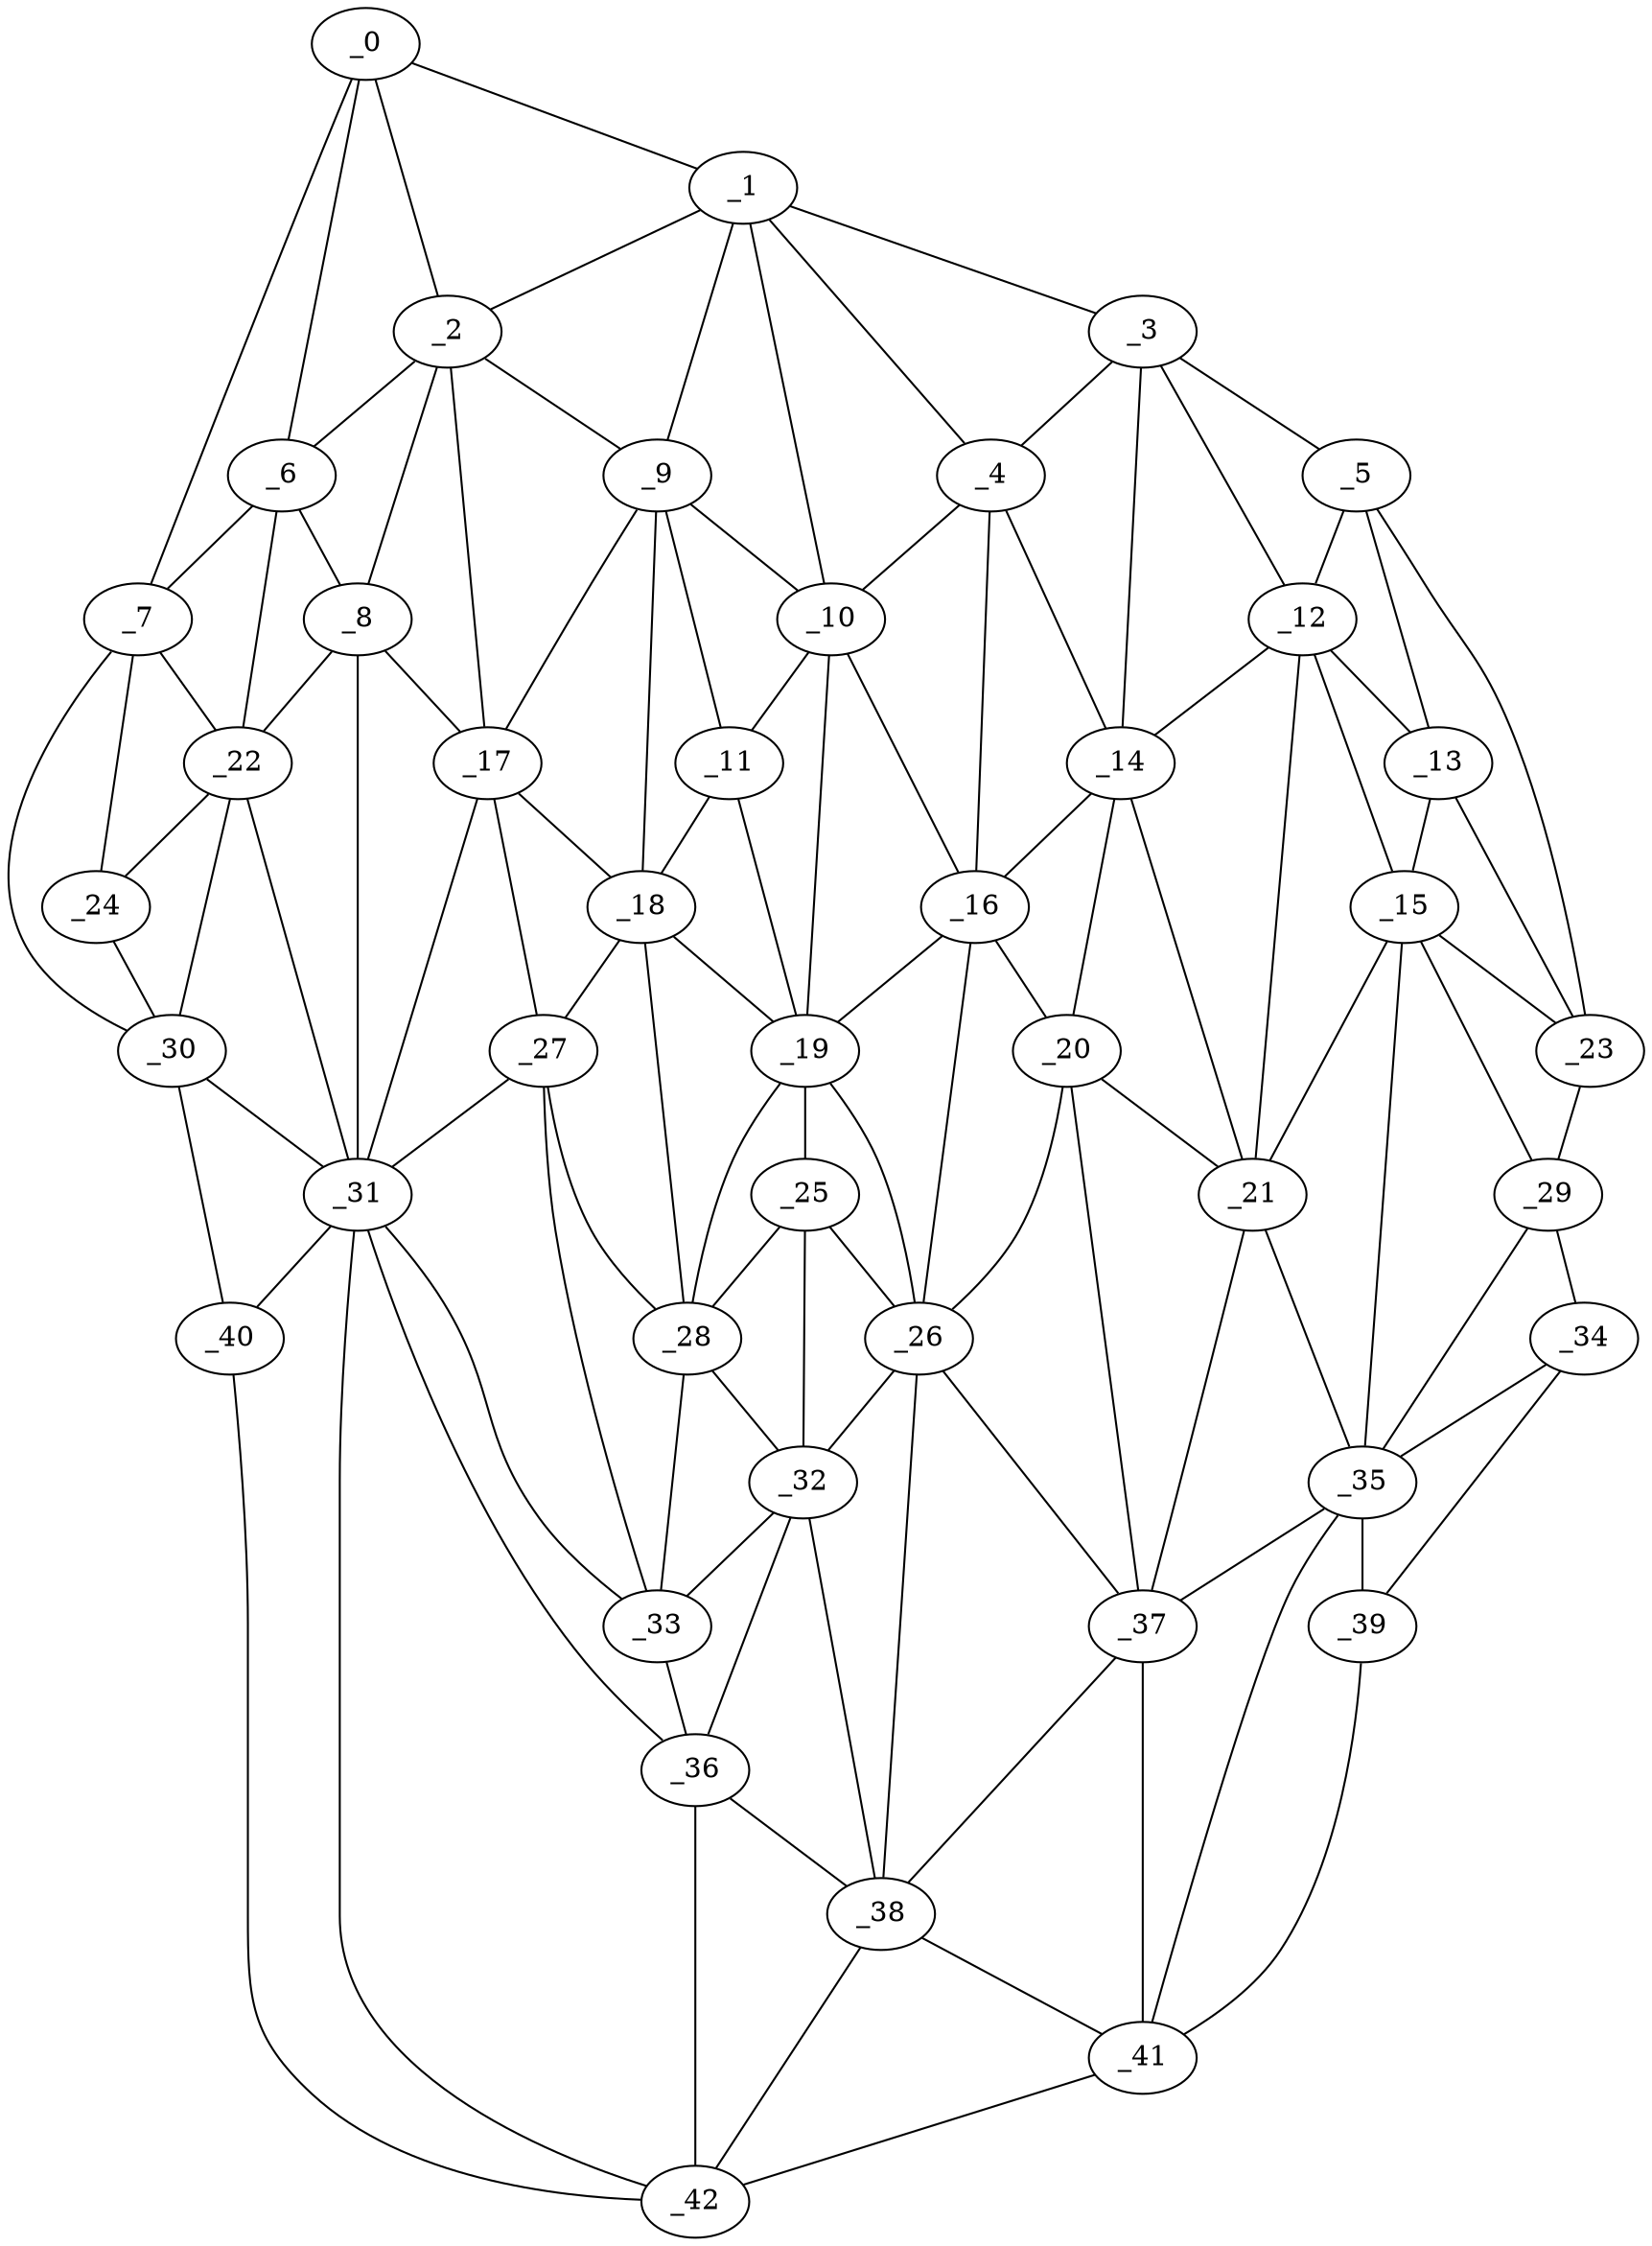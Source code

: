 graph "obj62__95.gxl" {
	_0	 [x=39,
		y=7];
	_1	 [x=39,
		y=53];
	_0 -- _1	 [valence=1];
	_2	 [x=41,
		y=45];
	_0 -- _2	 [valence=2];
	_6	 [x=44,
		y=16];
	_0 -- _6	 [valence=2];
	_7	 [x=48,
		y=3];
	_0 -- _7	 [valence=1];
	_1 -- _2	 [valence=2];
	_3	 [x=42,
		y=86];
	_1 -- _3	 [valence=1];
	_4	 [x=43,
		y=75];
	_1 -- _4	 [valence=2];
	_9	 [x=48,
		y=53];
	_1 -- _9	 [valence=2];
	_10	 [x=48,
		y=64];
	_1 -- _10	 [valence=1];
	_2 -- _6	 [valence=2];
	_8	 [x=48,
		y=35];
	_2 -- _8	 [valence=2];
	_2 -- _9	 [valence=1];
	_17	 [x=58,
		y=43];
	_2 -- _17	 [valence=1];
	_3 -- _4	 [valence=2];
	_5	 [x=43,
		y=96];
	_3 -- _5	 [valence=1];
	_12	 [x=51,
		y=97];
	_3 -- _12	 [valence=2];
	_14	 [x=54,
		y=81];
	_3 -- _14	 [valence=1];
	_4 -- _10	 [valence=2];
	_4 -- _14	 [valence=1];
	_16	 [x=57,
		y=72];
	_4 -- _16	 [valence=2];
	_5 -- _12	 [valence=2];
	_13	 [x=51,
		y=107];
	_5 -- _13	 [valence=2];
	_23	 [x=61,
		y=126];
	_5 -- _23	 [valence=1];
	_6 -- _7	 [valence=2];
	_6 -- _8	 [valence=2];
	_22	 [x=61,
		y=13];
	_6 -- _22	 [valence=1];
	_7 -- _22	 [valence=2];
	_24	 [x=67,
		y=5];
	_7 -- _24	 [valence=2];
	_30	 [x=71,
		y=4];
	_7 -- _30	 [valence=1];
	_8 -- _17	 [valence=2];
	_8 -- _22	 [valence=2];
	_31	 [x=74,
		y=28];
	_8 -- _31	 [valence=1];
	_9 -- _10	 [valence=2];
	_11	 [x=51,
		y=56];
	_9 -- _11	 [valence=2];
	_9 -- _17	 [valence=2];
	_18	 [x=59,
		y=52];
	_9 -- _18	 [valence=1];
	_10 -- _11	 [valence=2];
	_10 -- _16	 [valence=1];
	_19	 [x=59,
		y=62];
	_10 -- _19	 [valence=2];
	_11 -- _18	 [valence=2];
	_11 -- _19	 [valence=2];
	_12 -- _13	 [valence=2];
	_12 -- _14	 [valence=2];
	_15	 [x=56,
		y=111];
	_12 -- _15	 [valence=2];
	_21	 [x=59,
		y=90];
	_12 -- _21	 [valence=2];
	_13 -- _15	 [valence=2];
	_13 -- _23	 [valence=2];
	_14 -- _16	 [valence=2];
	_20	 [x=59,
		y=81];
	_14 -- _20	 [valence=2];
	_14 -- _21	 [valence=2];
	_15 -- _21	 [valence=2];
	_15 -- _23	 [valence=1];
	_29	 [x=69,
		y=125];
	_15 -- _29	 [valence=2];
	_35	 [x=78,
		y=105];
	_15 -- _35	 [valence=1];
	_16 -- _19	 [valence=2];
	_16 -- _20	 [valence=2];
	_26	 [x=67,
		y=68];
	_16 -- _26	 [valence=1];
	_17 -- _18	 [valence=1];
	_27	 [x=69,
		y=43];
	_17 -- _27	 [valence=2];
	_17 -- _31	 [valence=2];
	_18 -- _19	 [valence=1];
	_18 -- _27	 [valence=2];
	_28	 [x=69,
		y=53];
	_18 -- _28	 [valence=1];
	_25	 [x=67,
		y=63];
	_19 -- _25	 [valence=2];
	_19 -- _26	 [valence=2];
	_19 -- _28	 [valence=2];
	_20 -- _21	 [valence=2];
	_20 -- _26	 [valence=1];
	_37	 [x=86,
		y=93];
	_20 -- _37	 [valence=2];
	_21 -- _35	 [valence=2];
	_21 -- _37	 [valence=2];
	_22 -- _24	 [valence=1];
	_22 -- _30	 [valence=2];
	_22 -- _31	 [valence=2];
	_23 -- _29	 [valence=1];
	_24 -- _30	 [valence=2];
	_25 -- _26	 [valence=2];
	_25 -- _28	 [valence=2];
	_32	 [x=74,
		y=61];
	_25 -- _32	 [valence=2];
	_26 -- _32	 [valence=2];
	_26 -- _37	 [valence=1];
	_38	 [x=91,
		y=86];
	_26 -- _38	 [valence=2];
	_27 -- _28	 [valence=2];
	_27 -- _31	 [valence=1];
	_33	 [x=75,
		y=41];
	_27 -- _33	 [valence=2];
	_28 -- _32	 [valence=2];
	_28 -- _33	 [valence=1];
	_34	 [x=77,
		y=124];
	_29 -- _34	 [valence=1];
	_29 -- _35	 [valence=2];
	_30 -- _31	 [valence=1];
	_40	 [x=94,
		y=13];
	_30 -- _40	 [valence=1];
	_31 -- _33	 [valence=1];
	_36	 [x=85,
		y=36];
	_31 -- _36	 [valence=2];
	_31 -- _40	 [valence=2];
	_42	 [x=95,
		y=30];
	_31 -- _42	 [valence=1];
	_32 -- _33	 [valence=1];
	_32 -- _36	 [valence=2];
	_32 -- _38	 [valence=1];
	_33 -- _36	 [valence=2];
	_34 -- _35	 [valence=2];
	_39	 [x=93,
		y=118];
	_34 -- _39	 [valence=1];
	_35 -- _37	 [valence=2];
	_35 -- _39	 [valence=2];
	_41	 [x=94,
		y=100];
	_35 -- _41	 [valence=2];
	_36 -- _38	 [valence=1];
	_36 -- _42	 [valence=2];
	_37 -- _38	 [valence=2];
	_37 -- _41	 [valence=1];
	_38 -- _41	 [valence=2];
	_38 -- _42	 [valence=2];
	_39 -- _41	 [valence=1];
	_40 -- _42	 [valence=1];
	_41 -- _42	 [valence=1];
}
